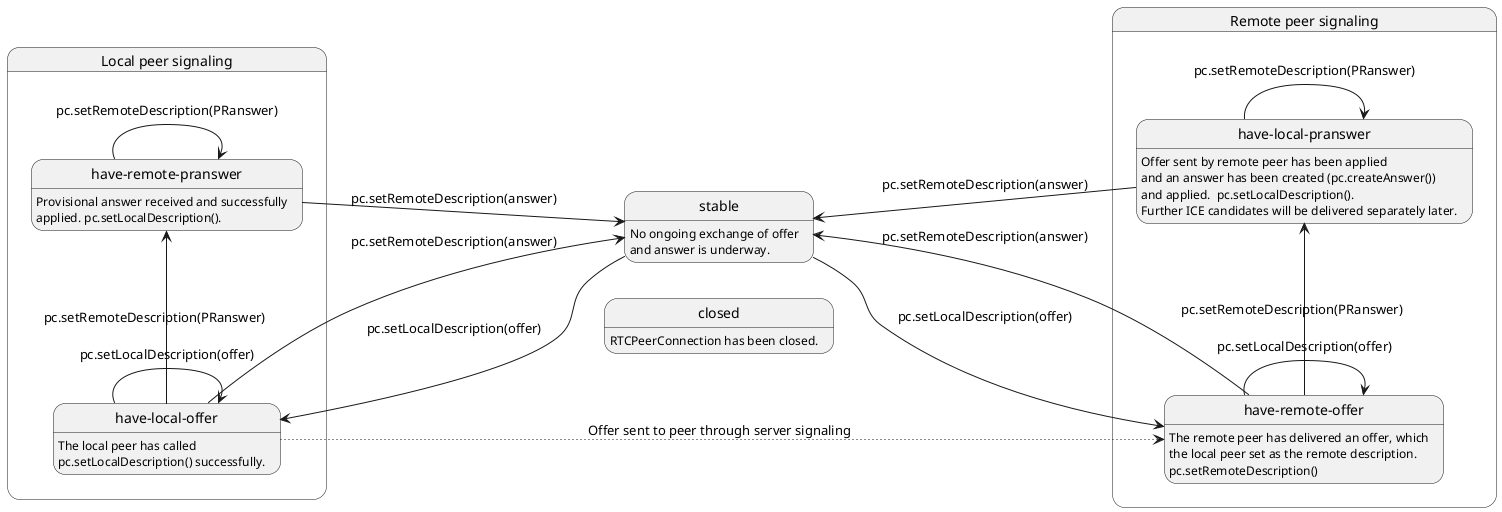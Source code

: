 @startuml signalingState
hide empty description
left to right direction

state stable
stable: No ongoing exchange of offer
stable: and answer is underway.

state "Local peer signaling" as local {
    state "have-local-offer" as havelocaloffer
    havelocaloffer: The local peer has called
    havelocaloffer: pc.setLocalDescription() successfully.

    state "have-remote-pranswer" as haveremotepranswer
    haveremotepranswer: Provisional answer received and successfully
    haveremotepranswer: applied. pc.setLocalDescription().
}

state "Remote peer signaling" as remote {
    state "have-remote-offer" as haveremoteoffer
    haveremoteoffer: The remote peer has delivered an offer, which
    haveremoteoffer: the local peer set as the remote description.
    haveremoteoffer: pc.setRemoteDescription()

    state "have-local-pranswer" as havelocalpranswer
    havelocalpranswer: Offer sent by remote peer has been applied 
    havelocalpranswer: and an answer has been created (pc.createAnswer())
    havelocalpranswer: and applied.  pc.setLocalDescription().
    havelocalpranswer: Further ICE candidates will be delivered separately later.
}

closed: RTCPeerConnection has been closed.

stable -[hidden]left-> local
stable -[hidden]right-> remote
stable -[hidden]right-> closed

havelocaloffer -[dotted]> haveremoteoffer: Offer sent to peer through server signaling

stable              -up-> havelocaloffer: pc.setLocalDescription(offer)
stable              -down-> haveremoteoffer: pc.setLocalDescription(offer)


havelocaloffer      --> havelocaloffer: \n\n\n\npc.setLocalDescription(offer)

havelocaloffer      -> haveremotepranswer: pc.setRemoteDescription(PRanswer)
haveremotepranswer  --> haveremotepranswer: pc.setRemoteDescription(PRanswer)

haveremotepranswer  -right-> stable: pc.setRemoteDescription(answer)
havelocaloffer      -right-> stable: pc.setRemoteDescription(answer)


haveremoteoffer     --> haveremoteoffer: \n\n\n\npc.setLocalDescription(offer)

haveremoteoffer     -> havelocalpranswer: pc.setRemoteDescription(PRanswer)
havelocalpranswer   --> havelocalpranswer: pc.setRemoteDescription(PRanswer)

havelocalpranswer   -left-> stable: pc.setRemoteDescription(answer)
haveremoteoffer     -left-> stable: pc.setRemoteDescription(answer)
@enduml